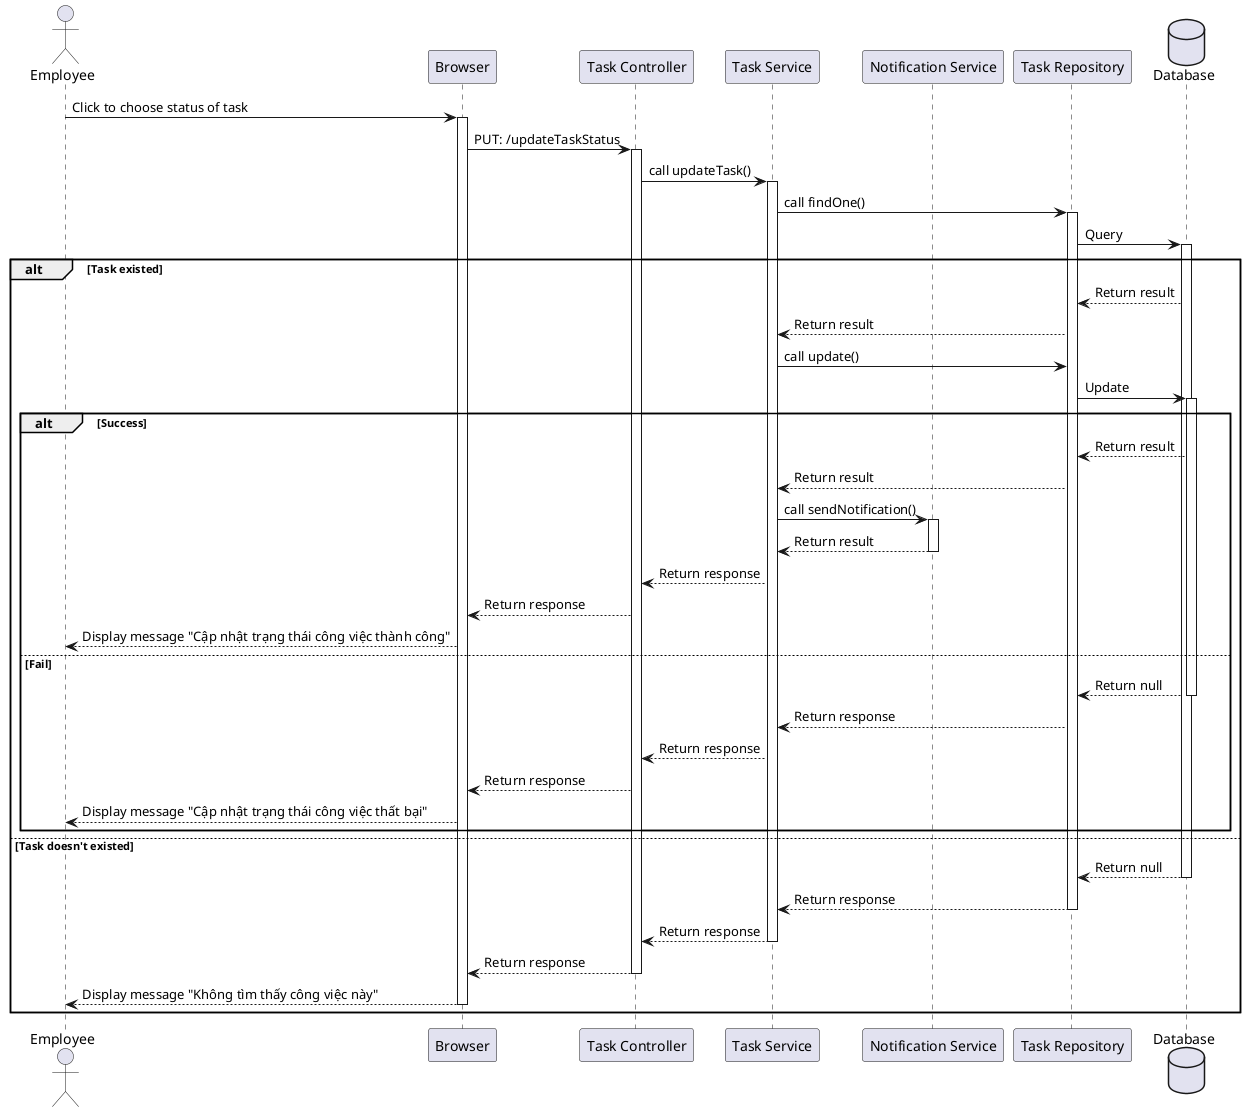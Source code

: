 @startuml

actor Employee as user
participant "Browser" as a
participant "Task Controller" as b
participant "Task Service" as c
participant "Notification Service" as d
participant "Task Repository" as e
database "Database" as f

user -> a++: Click to choose status of task
a -> b++: PUT: /updateTaskStatus
b -> c++: call updateTask()
c -> e++: call findOne()
e -> f++: Query
alt Task existed
    f --> e: Return result
    e --> c: Return result
    c -> e: call update()
    e -> f++: Update
    alt Success
        f --> e: Return result
        e --> c: Return result
        c -> d++: call sendNotification()
        d --> c--: Return result
        c --> b: Return response
        b --> a: Return response
        a --> user: Display message "Cập nhật trạng thái công việc thành công"
    else Fail
         f --> e--: Return null
         e --> c: Return response
         c --> b: Return response
         b --> a: Return response
         a --> user: Display message "Cập nhật trạng thái công việc thất bại"
    end
else Task doesn't existed
   f --> e--: Return null
   e --> c--: Return response
   c --> b--: Return response
   b --> a--: Return response
   a --> user--: Display message "Không tìm thấy công việc này"
end
@enduml

